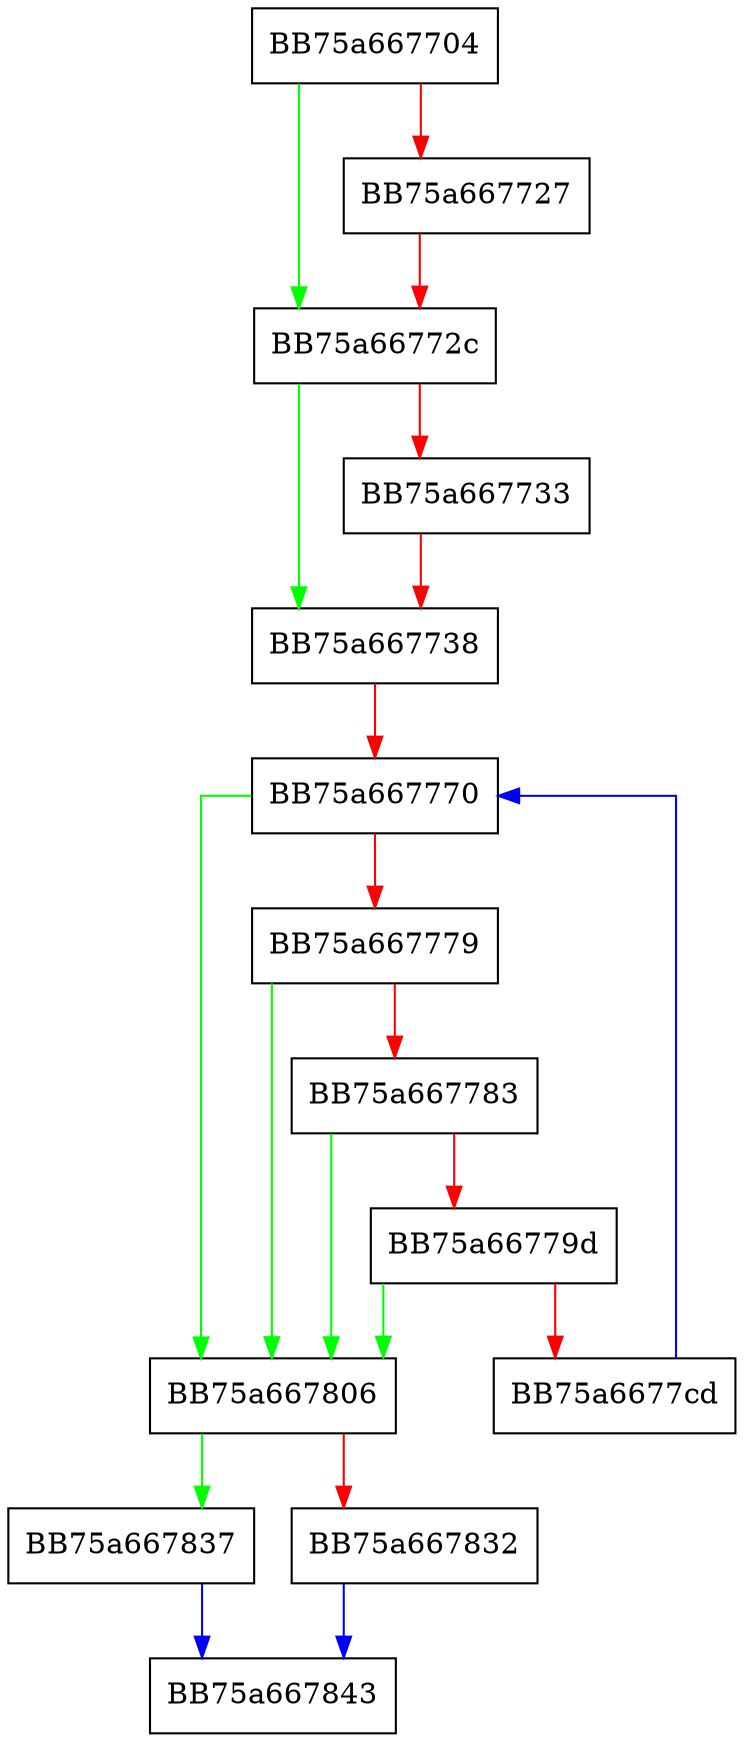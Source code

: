 digraph GetMaxSector {
  node [shape="box"];
  graph [splines=ortho];
  BB75a667704 -> BB75a66772c [color="green"];
  BB75a667704 -> BB75a667727 [color="red"];
  BB75a667727 -> BB75a66772c [color="red"];
  BB75a66772c -> BB75a667738 [color="green"];
  BB75a66772c -> BB75a667733 [color="red"];
  BB75a667733 -> BB75a667738 [color="red"];
  BB75a667738 -> BB75a667770 [color="red"];
  BB75a667770 -> BB75a667806 [color="green"];
  BB75a667770 -> BB75a667779 [color="red"];
  BB75a667779 -> BB75a667806 [color="green"];
  BB75a667779 -> BB75a667783 [color="red"];
  BB75a667783 -> BB75a667806 [color="green"];
  BB75a667783 -> BB75a66779d [color="red"];
  BB75a66779d -> BB75a667806 [color="green"];
  BB75a66779d -> BB75a6677cd [color="red"];
  BB75a6677cd -> BB75a667770 [color="blue"];
  BB75a667806 -> BB75a667837 [color="green"];
  BB75a667806 -> BB75a667832 [color="red"];
  BB75a667832 -> BB75a667843 [color="blue"];
  BB75a667837 -> BB75a667843 [color="blue"];
}